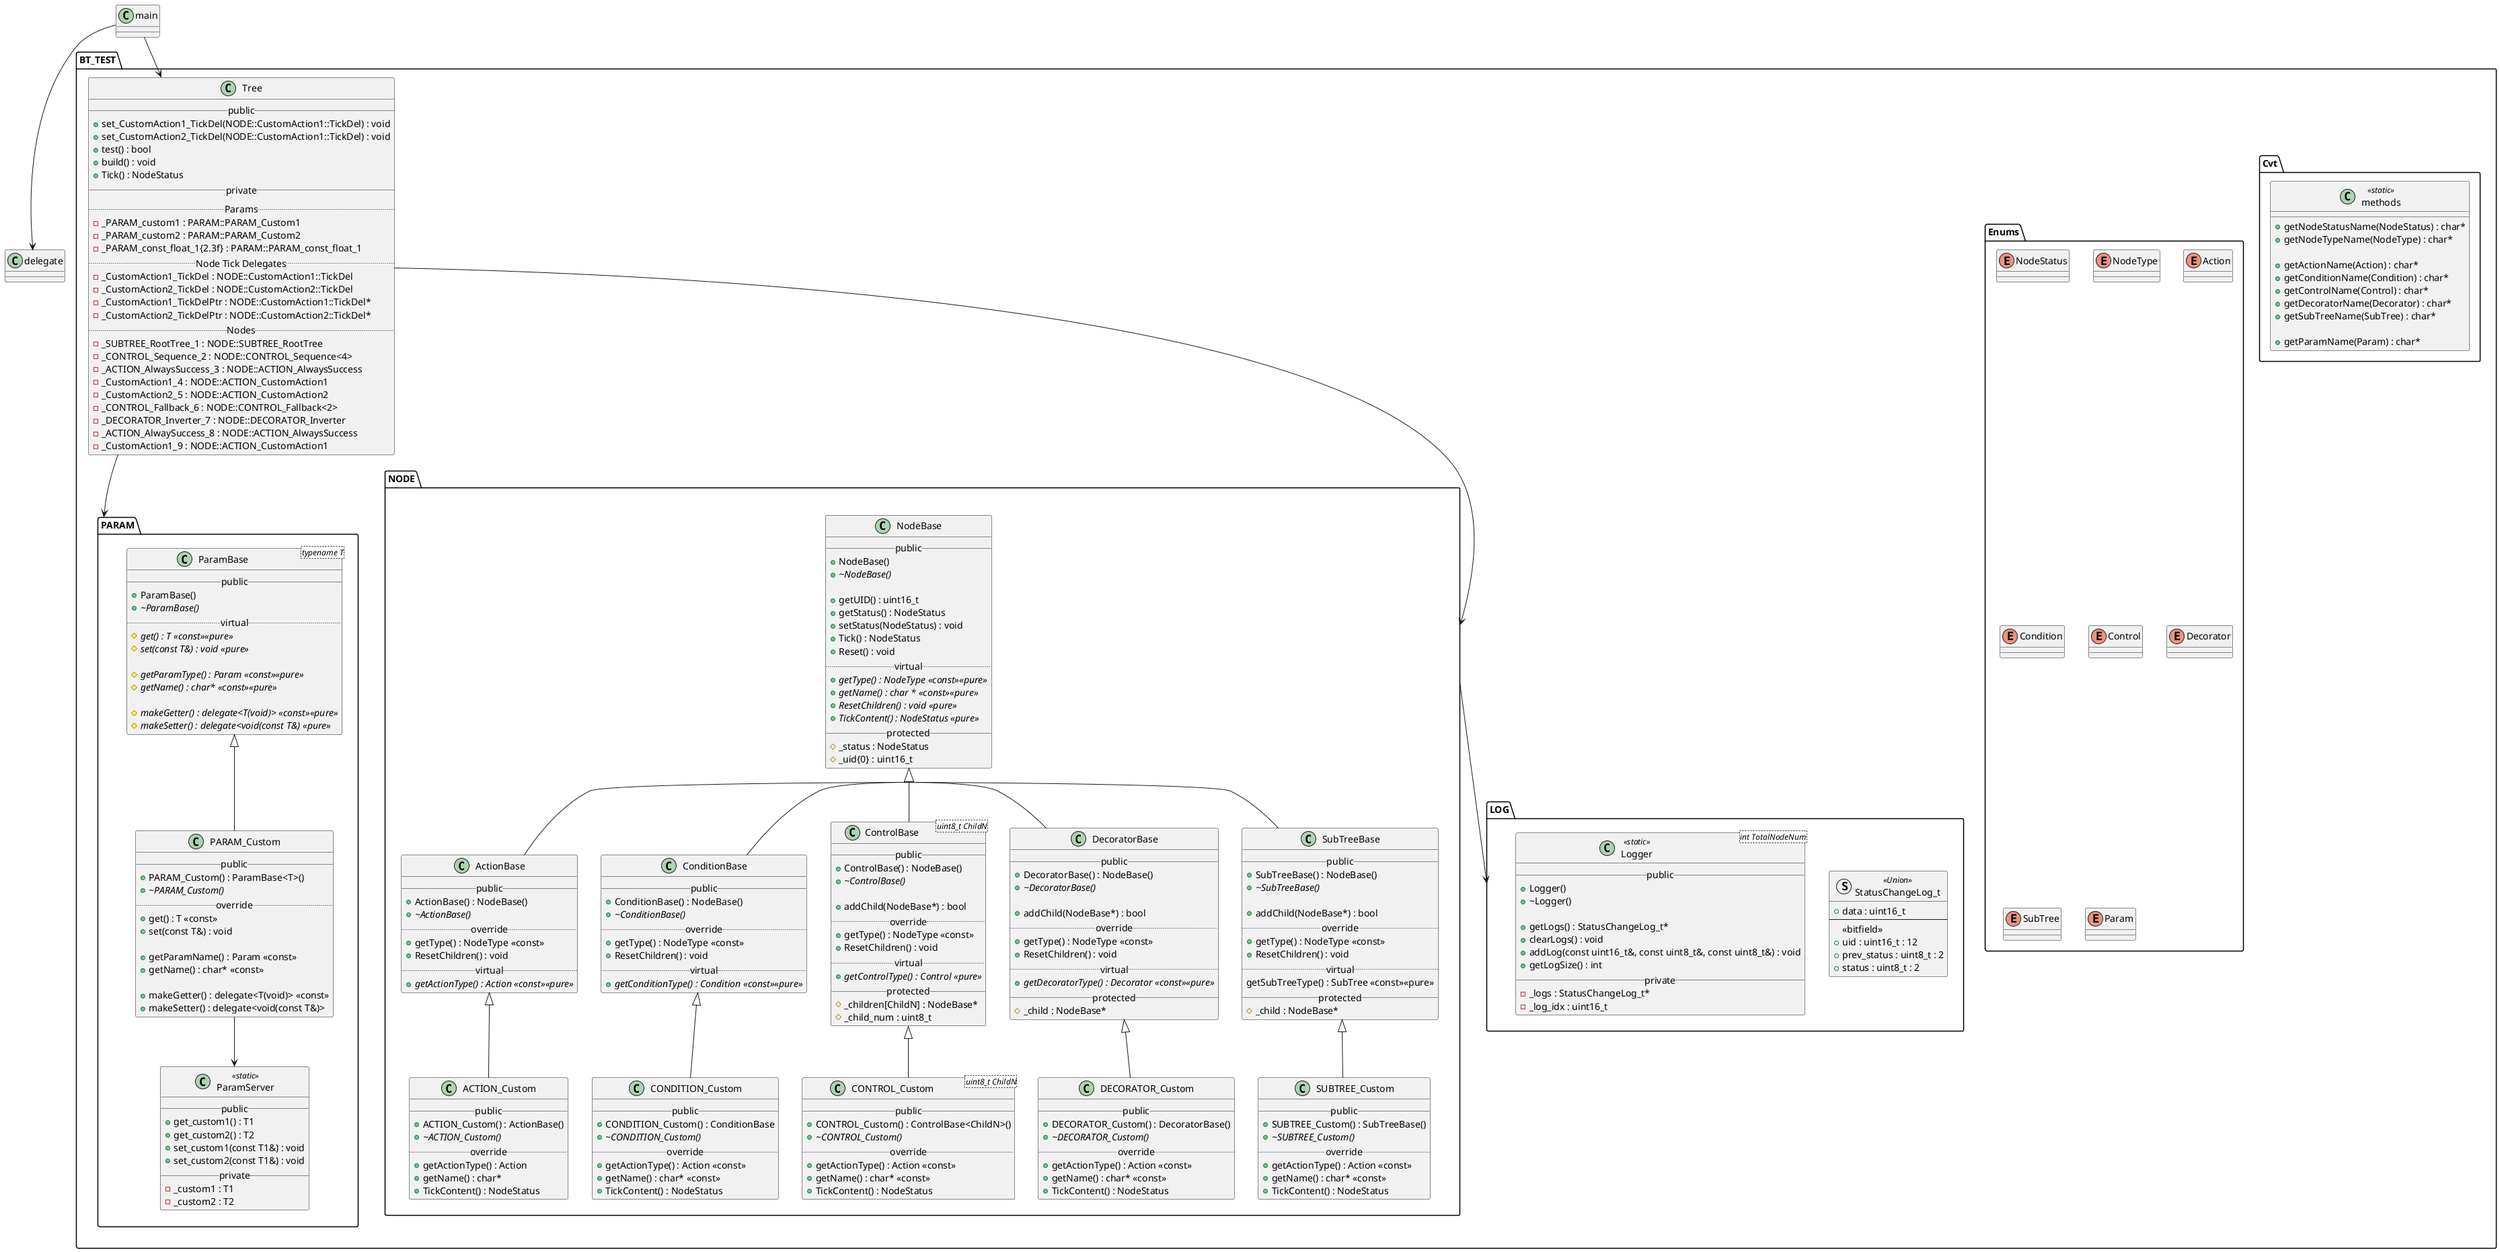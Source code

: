 @startuml test

set NamespaceSeparator ::
skinparam groupInheritance 2

package BT_TEST {

    package Cvt{
        class methods<<static>>{
            + getNodeStatusName(NodeStatus) : char*
            + getNodeTypeName(NodeType) : char*

            + getActionName(Action) : char*
            + getConditionName(Condition) : char*
            + getControlName(Control) : char*
            + getDecoratorName(Decorator) : char*
            + getSubTreeName(SubTree) : char*

            + getParamName(Param) : char*
        }
    }

    package Enums{
    enum NodeStatus
    enum NodeType
    enum Action
    enum Condition
    enum Control
    enum Decorator
    enum SubTree
    enum Param
    }

    package LOG{
        struct StatusChangeLog_t <<Union>>{
        + data : uint16_t
        ---
        <<bitfield>>
        + uid : uint16_t : 12
        + prev_status : uint8_t : 2
        + status : uint8_t : 2
        }

        class Logger<int TotalNodeNum><<static>>{
            __ public __
            + Logger()
            + ~Logger()
            
            + getLogs() : StatusChangeLog_t*
            + clearLogs() : void
            + addLog(const uint16_t&, const uint8_t&, const uint8_t&) : void
            + getLogSize() : int
            __ private __
            - _logs : StatusChangeLog_t*
            - _log_idx : uint16_t
        }

    }
    

    package NODE{
        

        class NodeBase{
            __ public __
            + NodeBase()
            + {abstract} ~NodeBase()

            + getUID() : uint16_t
            + getStatus() : NodeStatus
            + setStatus(NodeStatus) : void
            + Tick() : NodeStatus
            + Reset() : void
            .. virtual ..
            + {abstract} getType() : NodeType <<const>><<pure>>
            + {abstract} getName() : char * <<const>><<pure>>
            + {abstract} ResetChildren() : void <<pure>>
            + {abstract} TickContent() : NodeStatus <<pure>>
            __ protected __
            # _status : NodeStatus
            # _uid{0} : uint16_t
        }

        class ActionBase extends NodeBase
        {
            __ public __
            + ActionBase() : NodeBase()
            + {abstract} ~ActionBase()
            .. override ..
            + getType() : NodeType <<const>>
            + ResetChildren() : void
            .. virtual ..
            + {abstract} getActionType() : Action <<const>><<pure>>
        }

        class ACTION_Custom extends ActionBase{
            __ public __
            + ACTION_Custom() : ActionBase()
            + {abstract} ~ACTION_Custom()
            .. override ..
            + getActionType() : Action
            + getName() : char*
            + TickContent() : NodeStatus
        }

        class ConditionBase extends NodeBase
        {
            __ public __
            + ConditionBase() : NodeBase()
            + {abstract} ~ConditionBase()
            .. override ..
            + getType() : NodeType <<const>>
            + ResetChildren() : void
            .. virtual ..
            + {abstract} getConditionType() : Condition <<const>><<pure>>
        }

        class CONDITION_Custom extends ConditionBase{
            __ public __
            + CONDITION_Custom() : ConditionBase
            + {abstract} ~CONDITION_Custom()
            .. override ..
            + getActionType() : Action <<const>>
            + getName() : char* <<const>>
            + TickContent() : NodeStatus
        }

        class ControlBase<uint8_t ChildN> extends NodeBase{
            __ public __
            + ControlBase() : NodeBase()
            + {abstract} ~ControlBase()

            + addChild(NodeBase*) : bool
            .. override ..
            + getType() : NodeType <<const>>
            + ResetChildren() : void
            .. virtual ..
            + {abstract} getControlType() : Control <<pure>>
            __ protected __
            # _children[ChildN] : NodeBase*
            # _child_num : uint8_t
        }


        class CONTROL_Custom<uint8_t ChildN> extends ControlBase{
            __ public __
            + CONTROL_Custom() : ControlBase<ChildN>()
            + {abstract} ~CONTROL_Custom()
            .. override ..
            + getActionType() : Action <<const>>
            + getName() : char* <<const>>
            + TickContent() : NodeStatus
        }

        class DecoratorBase extends NodeBase
        {
            __ public __
            + DecoratorBase() : NodeBase()
            + {abstract} ~DecoratorBase()

            + addChild(NodeBase*) : bool
            .. override ..
            + getType() : NodeType <<const>>
            + ResetChildren() : void
            .. virtual ..
            + {abstract} getDecoratorType() : Decorator <<const>><<pure>>
            __ protected __
            # _child : NodeBase*
        }

        class DECORATOR_Custom extends DecoratorBase{
            __ public __
            + DECORATOR_Custom() : DecoratorBase()
            + {abstract} ~DECORATOR_Custom()
            .. override ..
            + getActionType() : Action <<const>>
            + getName() : char* <<const>>
            + TickContent() : NodeStatus
        }

        class SubTreeBase extends NodeBase
        {
            __ public __
            + SubTreeBase() : NodeBase()
            + {abstract} ~SubTreeBase()

            + addChild(NodeBase*) : bool
            .. override ..
            + getType() : NodeType <<const>>
            + ResetChildren() : void
            .. virtual ..
            getSubTreeType() : SubTree <<const>><<pure>>
            __ protected __
            # _child : NodeBase*
        }

        class SUBTREE_Custom extends SubTreeBase{
            __ public __
            + SUBTREE_Custom() : SubTreeBase()
            + {abstract} ~SUBTREE_Custom()
            .. override ..
            + getActionType() : Action <<const>>
            + getName() : char* <<const>>
            + TickContent() : NodeStatus
        }

    }


    namespace PARAM{
        class ParamBase<typename T>{
            __ public __
            + ParamBase()
            + {abstract} ~ParamBase()
            .. virtual ..
            # {abstract} get() : T <<const>><<pure>>
            # {abstract} set(const T&) : void <<pure>>

            # {abstract} getParamType() : Param <<const>><<pure>>
            # {abstract} getName() : char* <<const>><<pure>>

            # {abstract} makeGetter() : delegate<T(void)> <<const>><<pure>>
            # {abstract} makeSetter() : delegate<void(const T&) <<pure>>
        }

        PARAM_Custom --> ParamServer
        class PARAM_Custom extends ParamBase{
            __ public __
            + PARAM_Custom() : ParamBase<T>()
            + {abstract} ~PARAM_Custom()
            .. override ..
            + get() : T <<const>>
            + set(const T&) : void

            + getParamName() : Param <<const>>
            + getName() : char* <<const>>

            + makeGetter() : delegate<T(void)> <<const>>
            + makeSetter() : delegate<void(const T&)>
        }

        class ParamServer<<static>>{
            __ public__
            + get_custom1() : T1
            + get_custom2() : T2
            + set_custom1(const T1&) : void
            + set_custom2(const T1&) : void
            __ private __
            - _custom1 : T1
            - _custom2 : T2
        }
    }


    class Tree{
        __ public __
        + set_CustomAction1_TickDel(NODE::CustomAction1::TickDel) : void
        + set_CustomAction2_TickDel(NODE::CustomAction1::TickDel) : void
        + test() : bool
        + build() : void
        + Tick() : NodeStatus
        __ private __
        .. Params ..
        - _PARAM_custom1 : PARAM::PARAM_Custom1
        - _PARAM_custom2 : PARAM::PARAM_Custom2
        - _PARAM_const_float_1{2.3f} : PARAM::PARAM_const_float_1
        .. Node Tick Delegates ..
        - _CustomAction1_TickDel : NODE::CustomAction1::TickDel
        - _CustomAction2_TickDel : NODE::CustomAction2::TickDel
        - _CustomAction1_TickDelPtr : NODE::CustomAction1::TickDel*
        - _CustomAction2_TickDelPtr : NODE::CustomAction2::TickDel*
        .. Nodes ..
        - _SUBTREE_RootTree_1 : NODE::SUBTREE_RootTree
        - _CONTROL_Sequence_2 : NODE::CONTROL_Sequence<4>
        - _ACTION_AlwaysSuccess_3 : NODE::ACTION_AlwaysSuccess
        - _CustomAction1_4 : NODE::ACTION_CustomAction1
        - _CustomAction2_5 : NODE::ACTION_CustomAction2
        - _CONTROL_Fallback_6 : NODE::CONTROL_Fallback<2>
        - _DECORATOR_Inverter_7 : NODE::DECORATOR_Inverter
        - _ACTION_AlwaySuccess_8 : NODE::ACTION_AlwaysSuccess
        - _CustomAction1_9 : NODE::ACTION_CustomAction1
    }
}

class delegate

main --> delegate
main --> Tree
class main{

}

NODE --> LOG

Tree --> PARAM
Tree --> NODE

@enduml